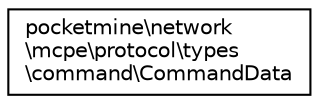 digraph "Graphical Class Hierarchy"
{
 // INTERACTIVE_SVG=YES
 // LATEX_PDF_SIZE
  edge [fontname="Helvetica",fontsize="10",labelfontname="Helvetica",labelfontsize="10"];
  node [fontname="Helvetica",fontsize="10",shape=record];
  rankdir="LR";
  Node0 [label="pocketmine\\network\l\\mcpe\\protocol\\types\l\\command\\CommandData",height=0.2,width=0.4,color="black", fillcolor="white", style="filled",URL="$dd/d18/classpocketmine_1_1network_1_1mcpe_1_1protocol_1_1types_1_1command_1_1_command_data.html",tooltip=" "];
}
